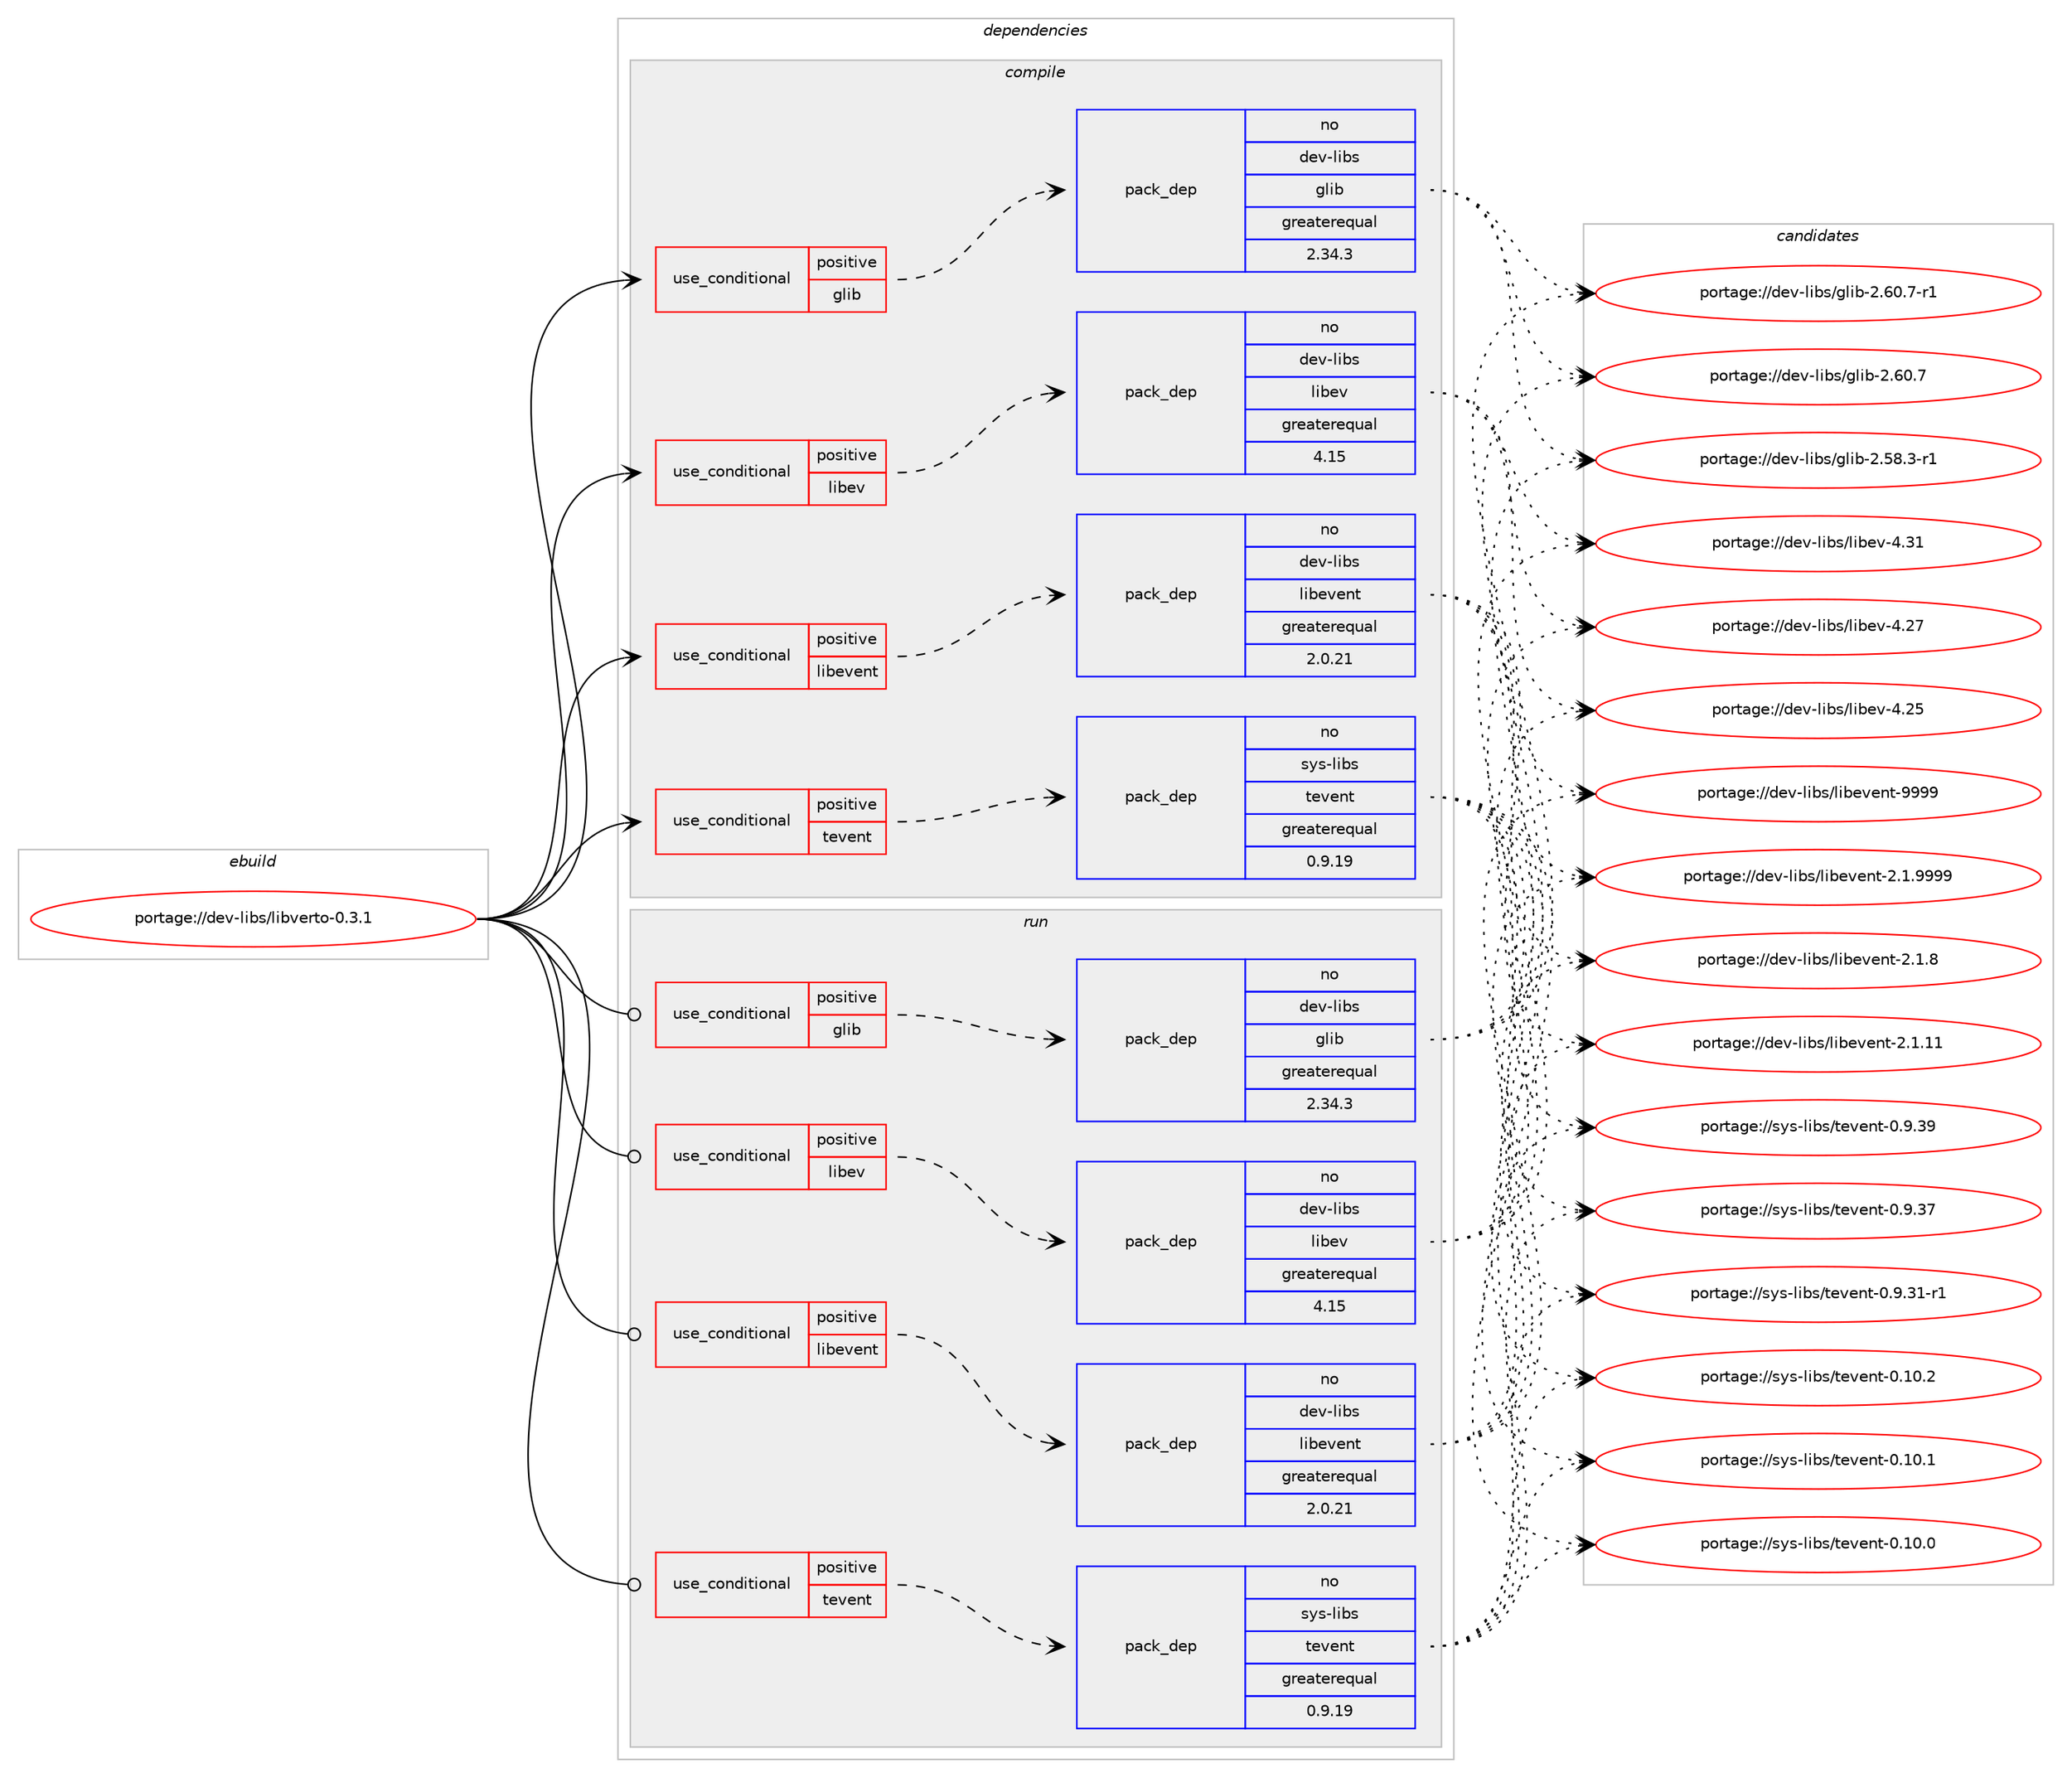 digraph prolog {

# *************
# Graph options
# *************

newrank=true;
concentrate=true;
compound=true;
graph [rankdir=LR,fontname=Helvetica,fontsize=10,ranksep=1.5];#, ranksep=2.5, nodesep=0.2];
edge  [arrowhead=vee];
node  [fontname=Helvetica,fontsize=10];

# **********
# The ebuild
# **********

subgraph cluster_leftcol {
color=gray;
rank=same;
label=<<i>ebuild</i>>;
id [label="portage://dev-libs/libverto-0.3.1", color=red, width=4, href="../dev-libs/libverto-0.3.1.svg"];
}

# ****************
# The dependencies
# ****************

subgraph cluster_midcol {
color=gray;
label=<<i>dependencies</i>>;
subgraph cluster_compile {
fillcolor="#eeeeee";
style=filled;
label=<<i>compile</i>>;
subgraph cond124665 {
dependency510138 [label=<<TABLE BORDER="0" CELLBORDER="1" CELLSPACING="0" CELLPADDING="4"><TR><TD ROWSPAN="3" CELLPADDING="10">use_conditional</TD></TR><TR><TD>positive</TD></TR><TR><TD>glib</TD></TR></TABLE>>, shape=none, color=red];
subgraph pack380252 {
dependency510139 [label=<<TABLE BORDER="0" CELLBORDER="1" CELLSPACING="0" CELLPADDING="4" WIDTH="220"><TR><TD ROWSPAN="6" CELLPADDING="30">pack_dep</TD></TR><TR><TD WIDTH="110">no</TD></TR><TR><TD>dev-libs</TD></TR><TR><TD>glib</TD></TR><TR><TD>greaterequal</TD></TR><TR><TD>2.34.3</TD></TR></TABLE>>, shape=none, color=blue];
}
dependency510138:e -> dependency510139:w [weight=20,style="dashed",arrowhead="vee"];
}
id:e -> dependency510138:w [weight=20,style="solid",arrowhead="vee"];
subgraph cond124666 {
dependency510140 [label=<<TABLE BORDER="0" CELLBORDER="1" CELLSPACING="0" CELLPADDING="4"><TR><TD ROWSPAN="3" CELLPADDING="10">use_conditional</TD></TR><TR><TD>positive</TD></TR><TR><TD>libev</TD></TR></TABLE>>, shape=none, color=red];
subgraph pack380253 {
dependency510141 [label=<<TABLE BORDER="0" CELLBORDER="1" CELLSPACING="0" CELLPADDING="4" WIDTH="220"><TR><TD ROWSPAN="6" CELLPADDING="30">pack_dep</TD></TR><TR><TD WIDTH="110">no</TD></TR><TR><TD>dev-libs</TD></TR><TR><TD>libev</TD></TR><TR><TD>greaterequal</TD></TR><TR><TD>4.15</TD></TR></TABLE>>, shape=none, color=blue];
}
dependency510140:e -> dependency510141:w [weight=20,style="dashed",arrowhead="vee"];
}
id:e -> dependency510140:w [weight=20,style="solid",arrowhead="vee"];
subgraph cond124667 {
dependency510142 [label=<<TABLE BORDER="0" CELLBORDER="1" CELLSPACING="0" CELLPADDING="4"><TR><TD ROWSPAN="3" CELLPADDING="10">use_conditional</TD></TR><TR><TD>positive</TD></TR><TR><TD>libevent</TD></TR></TABLE>>, shape=none, color=red];
subgraph pack380254 {
dependency510143 [label=<<TABLE BORDER="0" CELLBORDER="1" CELLSPACING="0" CELLPADDING="4" WIDTH="220"><TR><TD ROWSPAN="6" CELLPADDING="30">pack_dep</TD></TR><TR><TD WIDTH="110">no</TD></TR><TR><TD>dev-libs</TD></TR><TR><TD>libevent</TD></TR><TR><TD>greaterequal</TD></TR><TR><TD>2.0.21</TD></TR></TABLE>>, shape=none, color=blue];
}
dependency510142:e -> dependency510143:w [weight=20,style="dashed",arrowhead="vee"];
}
id:e -> dependency510142:w [weight=20,style="solid",arrowhead="vee"];
subgraph cond124668 {
dependency510144 [label=<<TABLE BORDER="0" CELLBORDER="1" CELLSPACING="0" CELLPADDING="4"><TR><TD ROWSPAN="3" CELLPADDING="10">use_conditional</TD></TR><TR><TD>positive</TD></TR><TR><TD>tevent</TD></TR></TABLE>>, shape=none, color=red];
subgraph pack380255 {
dependency510145 [label=<<TABLE BORDER="0" CELLBORDER="1" CELLSPACING="0" CELLPADDING="4" WIDTH="220"><TR><TD ROWSPAN="6" CELLPADDING="30">pack_dep</TD></TR><TR><TD WIDTH="110">no</TD></TR><TR><TD>sys-libs</TD></TR><TR><TD>tevent</TD></TR><TR><TD>greaterequal</TD></TR><TR><TD>0.9.19</TD></TR></TABLE>>, shape=none, color=blue];
}
dependency510144:e -> dependency510145:w [weight=20,style="dashed",arrowhead="vee"];
}
id:e -> dependency510144:w [weight=20,style="solid",arrowhead="vee"];
}
subgraph cluster_compileandrun {
fillcolor="#eeeeee";
style=filled;
label=<<i>compile and run</i>>;
}
subgraph cluster_run {
fillcolor="#eeeeee";
style=filled;
label=<<i>run</i>>;
subgraph cond124669 {
dependency510146 [label=<<TABLE BORDER="0" CELLBORDER="1" CELLSPACING="0" CELLPADDING="4"><TR><TD ROWSPAN="3" CELLPADDING="10">use_conditional</TD></TR><TR><TD>positive</TD></TR><TR><TD>glib</TD></TR></TABLE>>, shape=none, color=red];
subgraph pack380256 {
dependency510147 [label=<<TABLE BORDER="0" CELLBORDER="1" CELLSPACING="0" CELLPADDING="4" WIDTH="220"><TR><TD ROWSPAN="6" CELLPADDING="30">pack_dep</TD></TR><TR><TD WIDTH="110">no</TD></TR><TR><TD>dev-libs</TD></TR><TR><TD>glib</TD></TR><TR><TD>greaterequal</TD></TR><TR><TD>2.34.3</TD></TR></TABLE>>, shape=none, color=blue];
}
dependency510146:e -> dependency510147:w [weight=20,style="dashed",arrowhead="vee"];
}
id:e -> dependency510146:w [weight=20,style="solid",arrowhead="odot"];
subgraph cond124670 {
dependency510148 [label=<<TABLE BORDER="0" CELLBORDER="1" CELLSPACING="0" CELLPADDING="4"><TR><TD ROWSPAN="3" CELLPADDING="10">use_conditional</TD></TR><TR><TD>positive</TD></TR><TR><TD>libev</TD></TR></TABLE>>, shape=none, color=red];
subgraph pack380257 {
dependency510149 [label=<<TABLE BORDER="0" CELLBORDER="1" CELLSPACING="0" CELLPADDING="4" WIDTH="220"><TR><TD ROWSPAN="6" CELLPADDING="30">pack_dep</TD></TR><TR><TD WIDTH="110">no</TD></TR><TR><TD>dev-libs</TD></TR><TR><TD>libev</TD></TR><TR><TD>greaterequal</TD></TR><TR><TD>4.15</TD></TR></TABLE>>, shape=none, color=blue];
}
dependency510148:e -> dependency510149:w [weight=20,style="dashed",arrowhead="vee"];
}
id:e -> dependency510148:w [weight=20,style="solid",arrowhead="odot"];
subgraph cond124671 {
dependency510150 [label=<<TABLE BORDER="0" CELLBORDER="1" CELLSPACING="0" CELLPADDING="4"><TR><TD ROWSPAN="3" CELLPADDING="10">use_conditional</TD></TR><TR><TD>positive</TD></TR><TR><TD>libevent</TD></TR></TABLE>>, shape=none, color=red];
subgraph pack380258 {
dependency510151 [label=<<TABLE BORDER="0" CELLBORDER="1" CELLSPACING="0" CELLPADDING="4" WIDTH="220"><TR><TD ROWSPAN="6" CELLPADDING="30">pack_dep</TD></TR><TR><TD WIDTH="110">no</TD></TR><TR><TD>dev-libs</TD></TR><TR><TD>libevent</TD></TR><TR><TD>greaterequal</TD></TR><TR><TD>2.0.21</TD></TR></TABLE>>, shape=none, color=blue];
}
dependency510150:e -> dependency510151:w [weight=20,style="dashed",arrowhead="vee"];
}
id:e -> dependency510150:w [weight=20,style="solid",arrowhead="odot"];
subgraph cond124672 {
dependency510152 [label=<<TABLE BORDER="0" CELLBORDER="1" CELLSPACING="0" CELLPADDING="4"><TR><TD ROWSPAN="3" CELLPADDING="10">use_conditional</TD></TR><TR><TD>positive</TD></TR><TR><TD>tevent</TD></TR></TABLE>>, shape=none, color=red];
subgraph pack380259 {
dependency510153 [label=<<TABLE BORDER="0" CELLBORDER="1" CELLSPACING="0" CELLPADDING="4" WIDTH="220"><TR><TD ROWSPAN="6" CELLPADDING="30">pack_dep</TD></TR><TR><TD WIDTH="110">no</TD></TR><TR><TD>sys-libs</TD></TR><TR><TD>tevent</TD></TR><TR><TD>greaterequal</TD></TR><TR><TD>0.9.19</TD></TR></TABLE>>, shape=none, color=blue];
}
dependency510152:e -> dependency510153:w [weight=20,style="dashed",arrowhead="vee"];
}
id:e -> dependency510152:w [weight=20,style="solid",arrowhead="odot"];
}
}

# **************
# The candidates
# **************

subgraph cluster_choices {
rank=same;
color=gray;
label=<<i>candidates</i>>;

subgraph choice380252 {
color=black;
nodesep=1;
choice10010111845108105981154710310810598455046544846554511449 [label="portage://dev-libs/glib-2.60.7-r1", color=red, width=4,href="../dev-libs/glib-2.60.7-r1.svg"];
choice1001011184510810598115471031081059845504654484655 [label="portage://dev-libs/glib-2.60.7", color=red, width=4,href="../dev-libs/glib-2.60.7.svg"];
choice10010111845108105981154710310810598455046535646514511449 [label="portage://dev-libs/glib-2.58.3-r1", color=red, width=4,href="../dev-libs/glib-2.58.3-r1.svg"];
dependency510139:e -> choice10010111845108105981154710310810598455046544846554511449:w [style=dotted,weight="100"];
dependency510139:e -> choice1001011184510810598115471031081059845504654484655:w [style=dotted,weight="100"];
dependency510139:e -> choice10010111845108105981154710310810598455046535646514511449:w [style=dotted,weight="100"];
}
subgraph choice380253 {
color=black;
nodesep=1;
choice100101118451081059811547108105981011184552465149 [label="portage://dev-libs/libev-4.31", color=red, width=4,href="../dev-libs/libev-4.31.svg"];
choice100101118451081059811547108105981011184552465055 [label="portage://dev-libs/libev-4.27", color=red, width=4,href="../dev-libs/libev-4.27.svg"];
choice100101118451081059811547108105981011184552465053 [label="portage://dev-libs/libev-4.25", color=red, width=4,href="../dev-libs/libev-4.25.svg"];
dependency510141:e -> choice100101118451081059811547108105981011184552465149:w [style=dotted,weight="100"];
dependency510141:e -> choice100101118451081059811547108105981011184552465055:w [style=dotted,weight="100"];
dependency510141:e -> choice100101118451081059811547108105981011184552465053:w [style=dotted,weight="100"];
}
subgraph choice380254 {
color=black;
nodesep=1;
choice100101118451081059811547108105981011181011101164557575757 [label="portage://dev-libs/libevent-9999", color=red, width=4,href="../dev-libs/libevent-9999.svg"];
choice10010111845108105981154710810598101118101110116455046494657575757 [label="portage://dev-libs/libevent-2.1.9999", color=red, width=4,href="../dev-libs/libevent-2.1.9999.svg"];
choice10010111845108105981154710810598101118101110116455046494656 [label="portage://dev-libs/libevent-2.1.8", color=red, width=4,href="../dev-libs/libevent-2.1.8.svg"];
choice1001011184510810598115471081059810111810111011645504649464949 [label="portage://dev-libs/libevent-2.1.11", color=red, width=4,href="../dev-libs/libevent-2.1.11.svg"];
dependency510143:e -> choice100101118451081059811547108105981011181011101164557575757:w [style=dotted,weight="100"];
dependency510143:e -> choice10010111845108105981154710810598101118101110116455046494657575757:w [style=dotted,weight="100"];
dependency510143:e -> choice10010111845108105981154710810598101118101110116455046494656:w [style=dotted,weight="100"];
dependency510143:e -> choice1001011184510810598115471081059810111810111011645504649464949:w [style=dotted,weight="100"];
}
subgraph choice380255 {
color=black;
nodesep=1;
choice11512111545108105981154711610111810111011645484657465157 [label="portage://sys-libs/tevent-0.9.39", color=red, width=4,href="../sys-libs/tevent-0.9.39.svg"];
choice11512111545108105981154711610111810111011645484657465155 [label="portage://sys-libs/tevent-0.9.37", color=red, width=4,href="../sys-libs/tevent-0.9.37.svg"];
choice115121115451081059811547116101118101110116454846574651494511449 [label="portage://sys-libs/tevent-0.9.31-r1", color=red, width=4,href="../sys-libs/tevent-0.9.31-r1.svg"];
choice11512111545108105981154711610111810111011645484649484650 [label="portage://sys-libs/tevent-0.10.2", color=red, width=4,href="../sys-libs/tevent-0.10.2.svg"];
choice11512111545108105981154711610111810111011645484649484649 [label="portage://sys-libs/tevent-0.10.1", color=red, width=4,href="../sys-libs/tevent-0.10.1.svg"];
choice11512111545108105981154711610111810111011645484649484648 [label="portage://sys-libs/tevent-0.10.0", color=red, width=4,href="../sys-libs/tevent-0.10.0.svg"];
dependency510145:e -> choice11512111545108105981154711610111810111011645484657465157:w [style=dotted,weight="100"];
dependency510145:e -> choice11512111545108105981154711610111810111011645484657465155:w [style=dotted,weight="100"];
dependency510145:e -> choice115121115451081059811547116101118101110116454846574651494511449:w [style=dotted,weight="100"];
dependency510145:e -> choice11512111545108105981154711610111810111011645484649484650:w [style=dotted,weight="100"];
dependency510145:e -> choice11512111545108105981154711610111810111011645484649484649:w [style=dotted,weight="100"];
dependency510145:e -> choice11512111545108105981154711610111810111011645484649484648:w [style=dotted,weight="100"];
}
subgraph choice380256 {
color=black;
nodesep=1;
choice10010111845108105981154710310810598455046544846554511449 [label="portage://dev-libs/glib-2.60.7-r1", color=red, width=4,href="../dev-libs/glib-2.60.7-r1.svg"];
choice1001011184510810598115471031081059845504654484655 [label="portage://dev-libs/glib-2.60.7", color=red, width=4,href="../dev-libs/glib-2.60.7.svg"];
choice10010111845108105981154710310810598455046535646514511449 [label="portage://dev-libs/glib-2.58.3-r1", color=red, width=4,href="../dev-libs/glib-2.58.3-r1.svg"];
dependency510147:e -> choice10010111845108105981154710310810598455046544846554511449:w [style=dotted,weight="100"];
dependency510147:e -> choice1001011184510810598115471031081059845504654484655:w [style=dotted,weight="100"];
dependency510147:e -> choice10010111845108105981154710310810598455046535646514511449:w [style=dotted,weight="100"];
}
subgraph choice380257 {
color=black;
nodesep=1;
choice100101118451081059811547108105981011184552465149 [label="portage://dev-libs/libev-4.31", color=red, width=4,href="../dev-libs/libev-4.31.svg"];
choice100101118451081059811547108105981011184552465055 [label="portage://dev-libs/libev-4.27", color=red, width=4,href="../dev-libs/libev-4.27.svg"];
choice100101118451081059811547108105981011184552465053 [label="portage://dev-libs/libev-4.25", color=red, width=4,href="../dev-libs/libev-4.25.svg"];
dependency510149:e -> choice100101118451081059811547108105981011184552465149:w [style=dotted,weight="100"];
dependency510149:e -> choice100101118451081059811547108105981011184552465055:w [style=dotted,weight="100"];
dependency510149:e -> choice100101118451081059811547108105981011184552465053:w [style=dotted,weight="100"];
}
subgraph choice380258 {
color=black;
nodesep=1;
choice100101118451081059811547108105981011181011101164557575757 [label="portage://dev-libs/libevent-9999", color=red, width=4,href="../dev-libs/libevent-9999.svg"];
choice10010111845108105981154710810598101118101110116455046494657575757 [label="portage://dev-libs/libevent-2.1.9999", color=red, width=4,href="../dev-libs/libevent-2.1.9999.svg"];
choice10010111845108105981154710810598101118101110116455046494656 [label="portage://dev-libs/libevent-2.1.8", color=red, width=4,href="../dev-libs/libevent-2.1.8.svg"];
choice1001011184510810598115471081059810111810111011645504649464949 [label="portage://dev-libs/libevent-2.1.11", color=red, width=4,href="../dev-libs/libevent-2.1.11.svg"];
dependency510151:e -> choice100101118451081059811547108105981011181011101164557575757:w [style=dotted,weight="100"];
dependency510151:e -> choice10010111845108105981154710810598101118101110116455046494657575757:w [style=dotted,weight="100"];
dependency510151:e -> choice10010111845108105981154710810598101118101110116455046494656:w [style=dotted,weight="100"];
dependency510151:e -> choice1001011184510810598115471081059810111810111011645504649464949:w [style=dotted,weight="100"];
}
subgraph choice380259 {
color=black;
nodesep=1;
choice11512111545108105981154711610111810111011645484657465157 [label="portage://sys-libs/tevent-0.9.39", color=red, width=4,href="../sys-libs/tevent-0.9.39.svg"];
choice11512111545108105981154711610111810111011645484657465155 [label="portage://sys-libs/tevent-0.9.37", color=red, width=4,href="../sys-libs/tevent-0.9.37.svg"];
choice115121115451081059811547116101118101110116454846574651494511449 [label="portage://sys-libs/tevent-0.9.31-r1", color=red, width=4,href="../sys-libs/tevent-0.9.31-r1.svg"];
choice11512111545108105981154711610111810111011645484649484650 [label="portage://sys-libs/tevent-0.10.2", color=red, width=4,href="../sys-libs/tevent-0.10.2.svg"];
choice11512111545108105981154711610111810111011645484649484649 [label="portage://sys-libs/tevent-0.10.1", color=red, width=4,href="../sys-libs/tevent-0.10.1.svg"];
choice11512111545108105981154711610111810111011645484649484648 [label="portage://sys-libs/tevent-0.10.0", color=red, width=4,href="../sys-libs/tevent-0.10.0.svg"];
dependency510153:e -> choice11512111545108105981154711610111810111011645484657465157:w [style=dotted,weight="100"];
dependency510153:e -> choice11512111545108105981154711610111810111011645484657465155:w [style=dotted,weight="100"];
dependency510153:e -> choice115121115451081059811547116101118101110116454846574651494511449:w [style=dotted,weight="100"];
dependency510153:e -> choice11512111545108105981154711610111810111011645484649484650:w [style=dotted,weight="100"];
dependency510153:e -> choice11512111545108105981154711610111810111011645484649484649:w [style=dotted,weight="100"];
dependency510153:e -> choice11512111545108105981154711610111810111011645484649484648:w [style=dotted,weight="100"];
}
}

}
